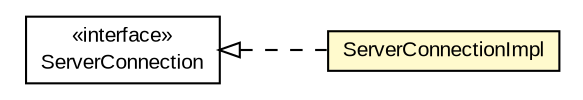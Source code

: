#!/usr/local/bin/dot
#
# Class diagram 
# Generated by UMLGraph version R5_6-24-gf6e263 (http://www.umlgraph.org/)
#

digraph G {
	edge [fontname="arial",fontsize=10,labelfontname="arial",labelfontsize=10];
	node [fontname="arial",fontsize=10,shape=plaintext];
	nodesep=0.25;
	ranksep=0.5;
	rankdir=LR;
	// org.turbogwt.net.http.client.ServerConnectionImpl
	c3980 [label=<<table title="org.turbogwt.net.http.client.ServerConnectionImpl" border="0" cellborder="1" cellspacing="0" cellpadding="2" port="p" bgcolor="lemonChiffon" href="./ServerConnectionImpl.html">
		<tr><td><table border="0" cellspacing="0" cellpadding="1">
<tr><td align="center" balign="center"> ServerConnectionImpl </td></tr>
		</table></td></tr>
		</table>>, URL="./ServerConnectionImpl.html", fontname="arial", fontcolor="black", fontsize=10.0];
	// org.turbogwt.net.http.client.ServerConnection
	c3981 [label=<<table title="org.turbogwt.net.http.client.ServerConnection" border="0" cellborder="1" cellspacing="0" cellpadding="2" port="p" href="./ServerConnection.html">
		<tr><td><table border="0" cellspacing="0" cellpadding="1">
<tr><td align="center" balign="center"> &#171;interface&#187; </td></tr>
<tr><td align="center" balign="center"> ServerConnection </td></tr>
		</table></td></tr>
		</table>>, URL="./ServerConnection.html", fontname="arial", fontcolor="black", fontsize=10.0];
	//org.turbogwt.net.http.client.ServerConnectionImpl implements org.turbogwt.net.http.client.ServerConnection
	c3981:p -> c3980:p [dir=back,arrowtail=empty,style=dashed];
}

